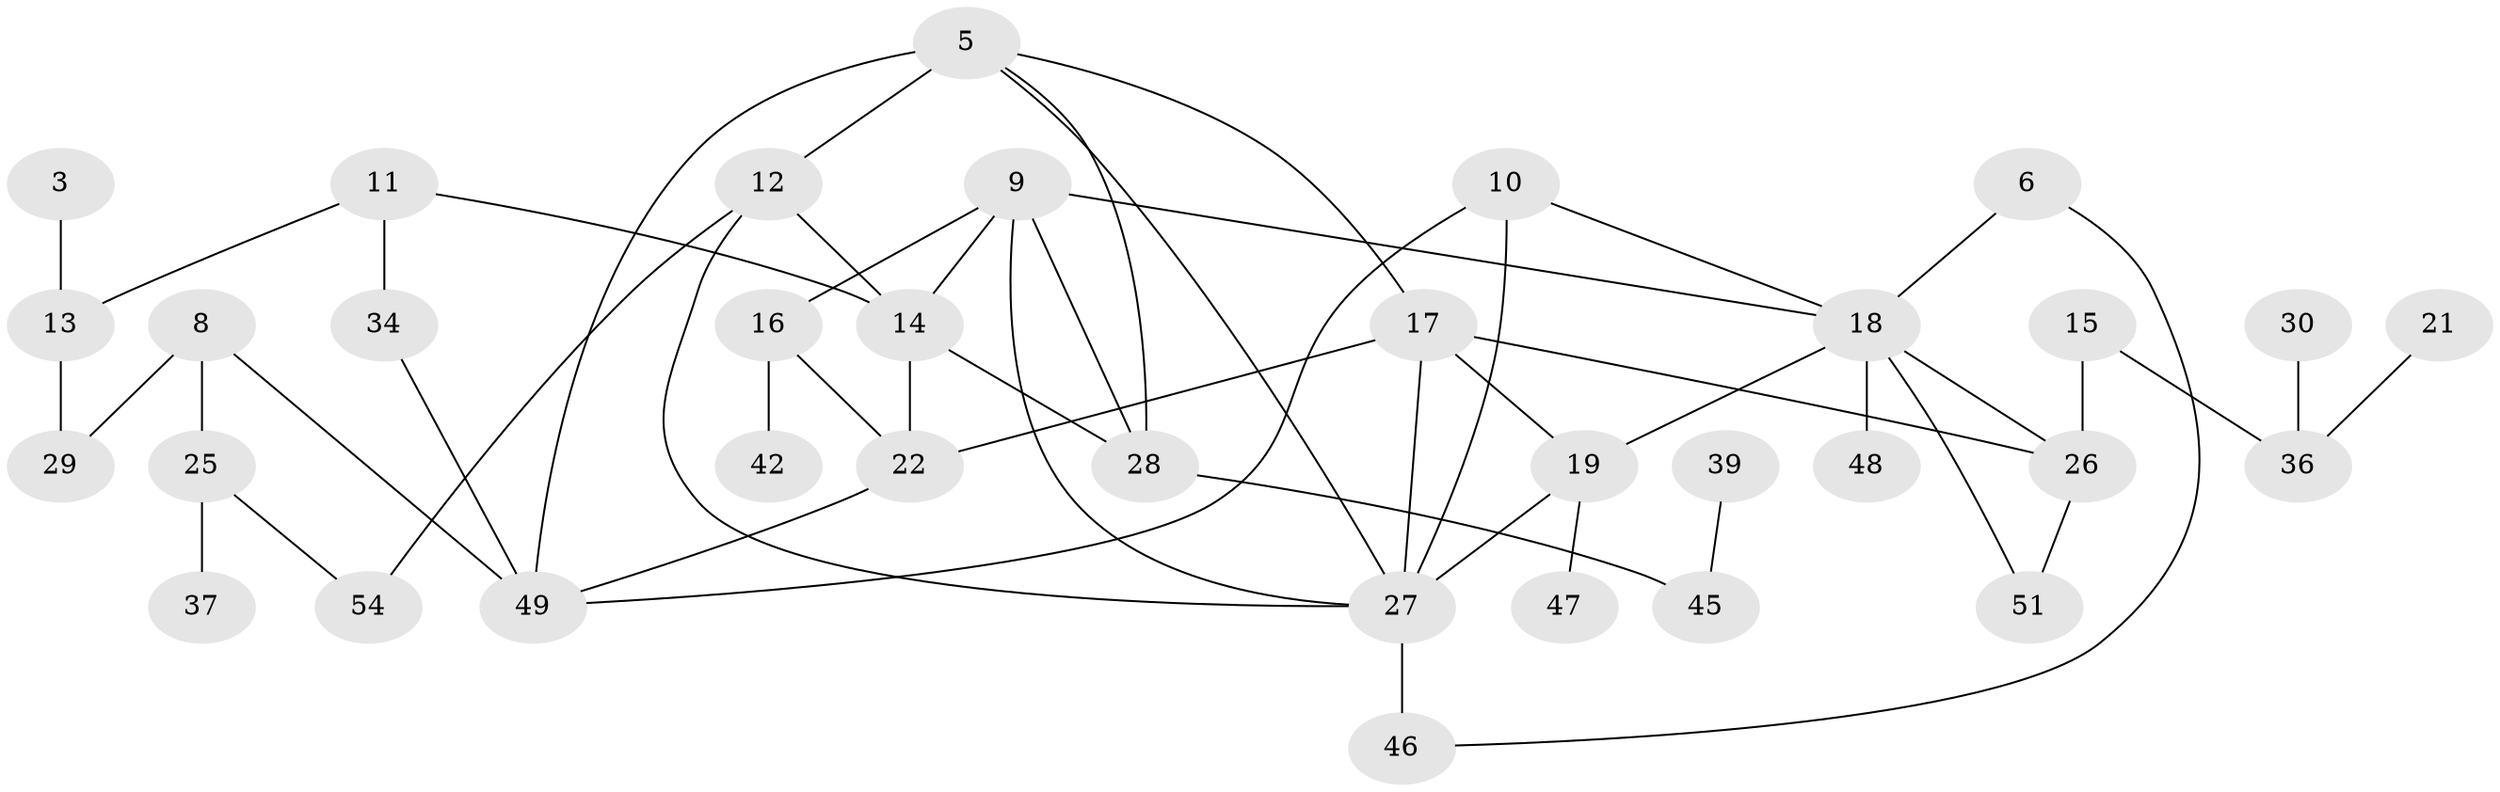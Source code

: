 // original degree distribution, {0: 0.1259259259259259, 2: 0.25925925925925924, 1: 0.2814814814814815, 4: 0.1037037037037037, 3: 0.1925925925925926, 6: 0.022222222222222223, 5: 0.014814814814814815}
// Generated by graph-tools (version 1.1) at 2025/48/03/04/25 22:48:31]
// undirected, 35 vertices, 52 edges
graph export_dot {
  node [color=gray90,style=filled];
  3;
  5;
  6;
  8;
  9;
  10;
  11;
  12;
  13;
  14;
  15;
  16;
  17;
  18;
  19;
  21;
  22;
  25;
  26;
  27;
  28;
  29;
  30;
  34;
  36;
  37;
  39;
  42;
  45;
  46;
  47;
  48;
  49;
  51;
  54;
  3 -- 13 [weight=1.0];
  5 -- 12 [weight=1.0];
  5 -- 17 [weight=1.0];
  5 -- 27 [weight=1.0];
  5 -- 28 [weight=1.0];
  5 -- 49 [weight=2.0];
  6 -- 18 [weight=1.0];
  6 -- 46 [weight=1.0];
  8 -- 25 [weight=1.0];
  8 -- 29 [weight=1.0];
  8 -- 49 [weight=1.0];
  9 -- 14 [weight=1.0];
  9 -- 16 [weight=1.0];
  9 -- 18 [weight=1.0];
  9 -- 27 [weight=1.0];
  9 -- 28 [weight=1.0];
  10 -- 18 [weight=1.0];
  10 -- 27 [weight=1.0];
  10 -- 49 [weight=2.0];
  11 -- 13 [weight=1.0];
  11 -- 14 [weight=1.0];
  11 -- 34 [weight=1.0];
  12 -- 14 [weight=1.0];
  12 -- 27 [weight=1.0];
  12 -- 54 [weight=1.0];
  13 -- 29 [weight=1.0];
  14 -- 22 [weight=1.0];
  14 -- 28 [weight=1.0];
  15 -- 26 [weight=1.0];
  15 -- 36 [weight=1.0];
  16 -- 22 [weight=2.0];
  16 -- 42 [weight=1.0];
  17 -- 19 [weight=1.0];
  17 -- 22 [weight=1.0];
  17 -- 26 [weight=1.0];
  17 -- 27 [weight=1.0];
  18 -- 19 [weight=1.0];
  18 -- 26 [weight=1.0];
  18 -- 48 [weight=1.0];
  18 -- 51 [weight=1.0];
  19 -- 27 [weight=1.0];
  19 -- 47 [weight=1.0];
  21 -- 36 [weight=1.0];
  22 -- 49 [weight=1.0];
  25 -- 37 [weight=1.0];
  25 -- 54 [weight=1.0];
  26 -- 51 [weight=1.0];
  27 -- 46 [weight=2.0];
  28 -- 45 [weight=2.0];
  30 -- 36 [weight=3.0];
  34 -- 49 [weight=1.0];
  39 -- 45 [weight=1.0];
}
